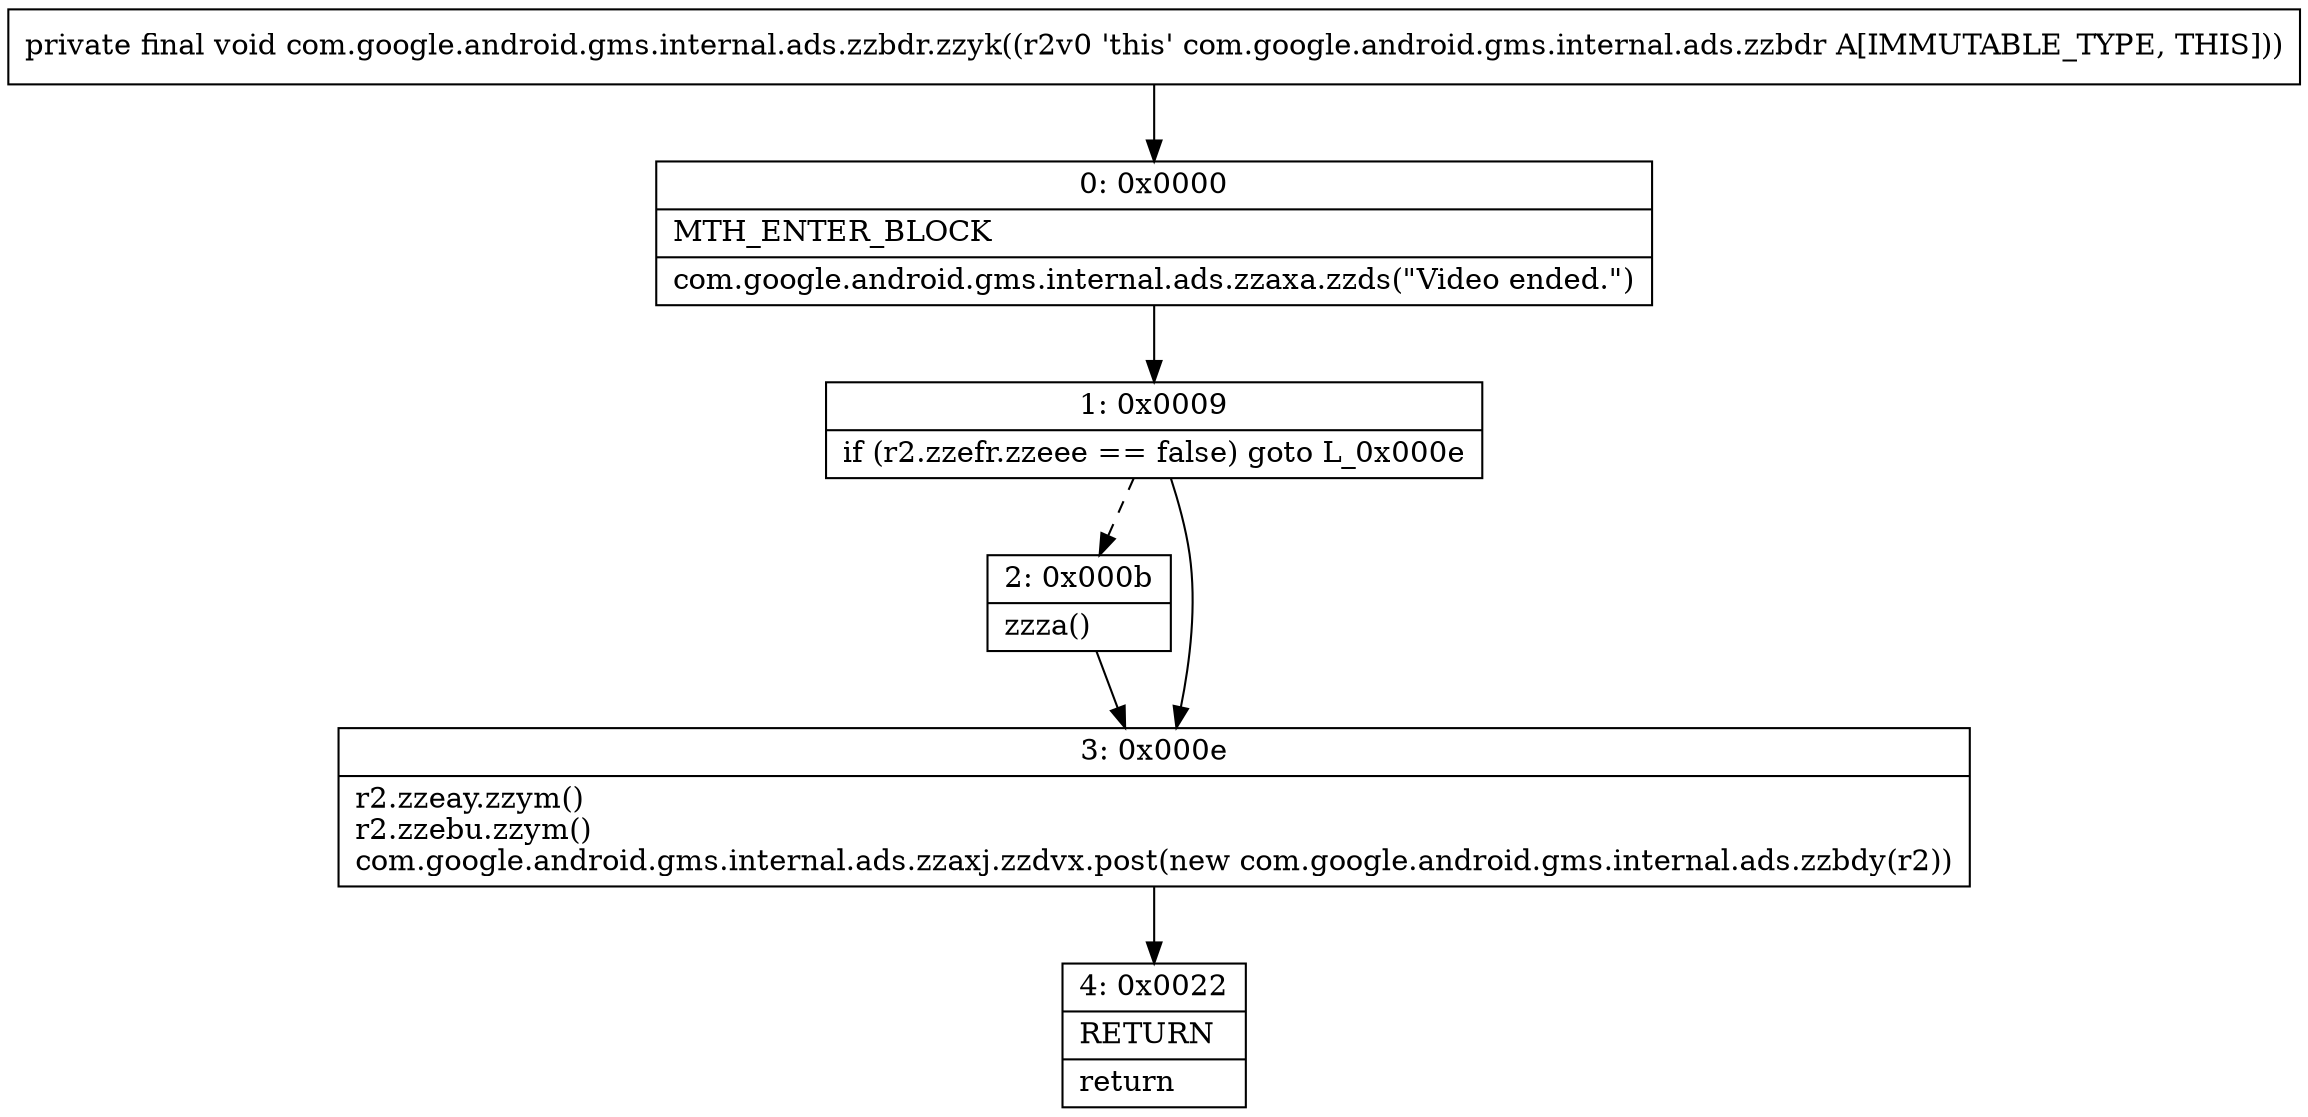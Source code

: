 digraph "CFG forcom.google.android.gms.internal.ads.zzbdr.zzyk()V" {
Node_0 [shape=record,label="{0\:\ 0x0000|MTH_ENTER_BLOCK\l|com.google.android.gms.internal.ads.zzaxa.zzds(\"Video ended.\")\l}"];
Node_1 [shape=record,label="{1\:\ 0x0009|if (r2.zzefr.zzeee == false) goto L_0x000e\l}"];
Node_2 [shape=record,label="{2\:\ 0x000b|zzza()\l}"];
Node_3 [shape=record,label="{3\:\ 0x000e|r2.zzeay.zzym()\lr2.zzebu.zzym()\lcom.google.android.gms.internal.ads.zzaxj.zzdvx.post(new com.google.android.gms.internal.ads.zzbdy(r2))\l}"];
Node_4 [shape=record,label="{4\:\ 0x0022|RETURN\l|return\l}"];
MethodNode[shape=record,label="{private final void com.google.android.gms.internal.ads.zzbdr.zzyk((r2v0 'this' com.google.android.gms.internal.ads.zzbdr A[IMMUTABLE_TYPE, THIS])) }"];
MethodNode -> Node_0;
Node_0 -> Node_1;
Node_1 -> Node_2[style=dashed];
Node_1 -> Node_3;
Node_2 -> Node_3;
Node_3 -> Node_4;
}

